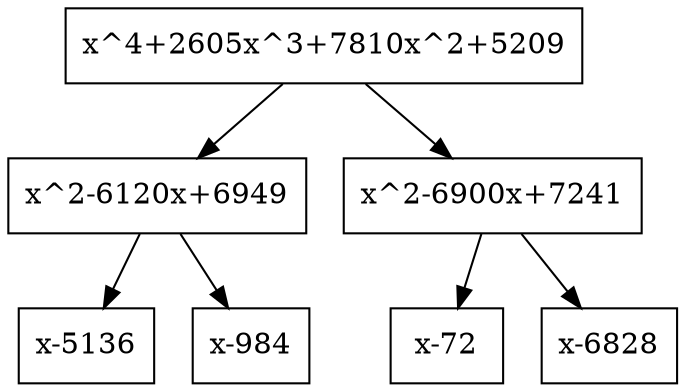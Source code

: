 digraph structs {
node [shape=box];
	struct1 [shape=box, label="x^4+2605x^3+7810x^2+5209" ];
	struct2 [shape=box, label="x^2-6120x+6949"];
	struct3 [shape=box, label="x^2-6900x+7241"];
	struct1 -> struct2;
	struct1 -> struct3;
	struct4 [shape=box, label="x-5136"];
	struct5 [shape=box, label="x-984"];
	struct2 -> struct4;
	struct2 -> struct5;
	struct6 [shape=box, label="x-72"];
	struct7 [shape=box, label="x-6828"];
	struct3 -> struct6;
	struct3 -> struct7;
	
}